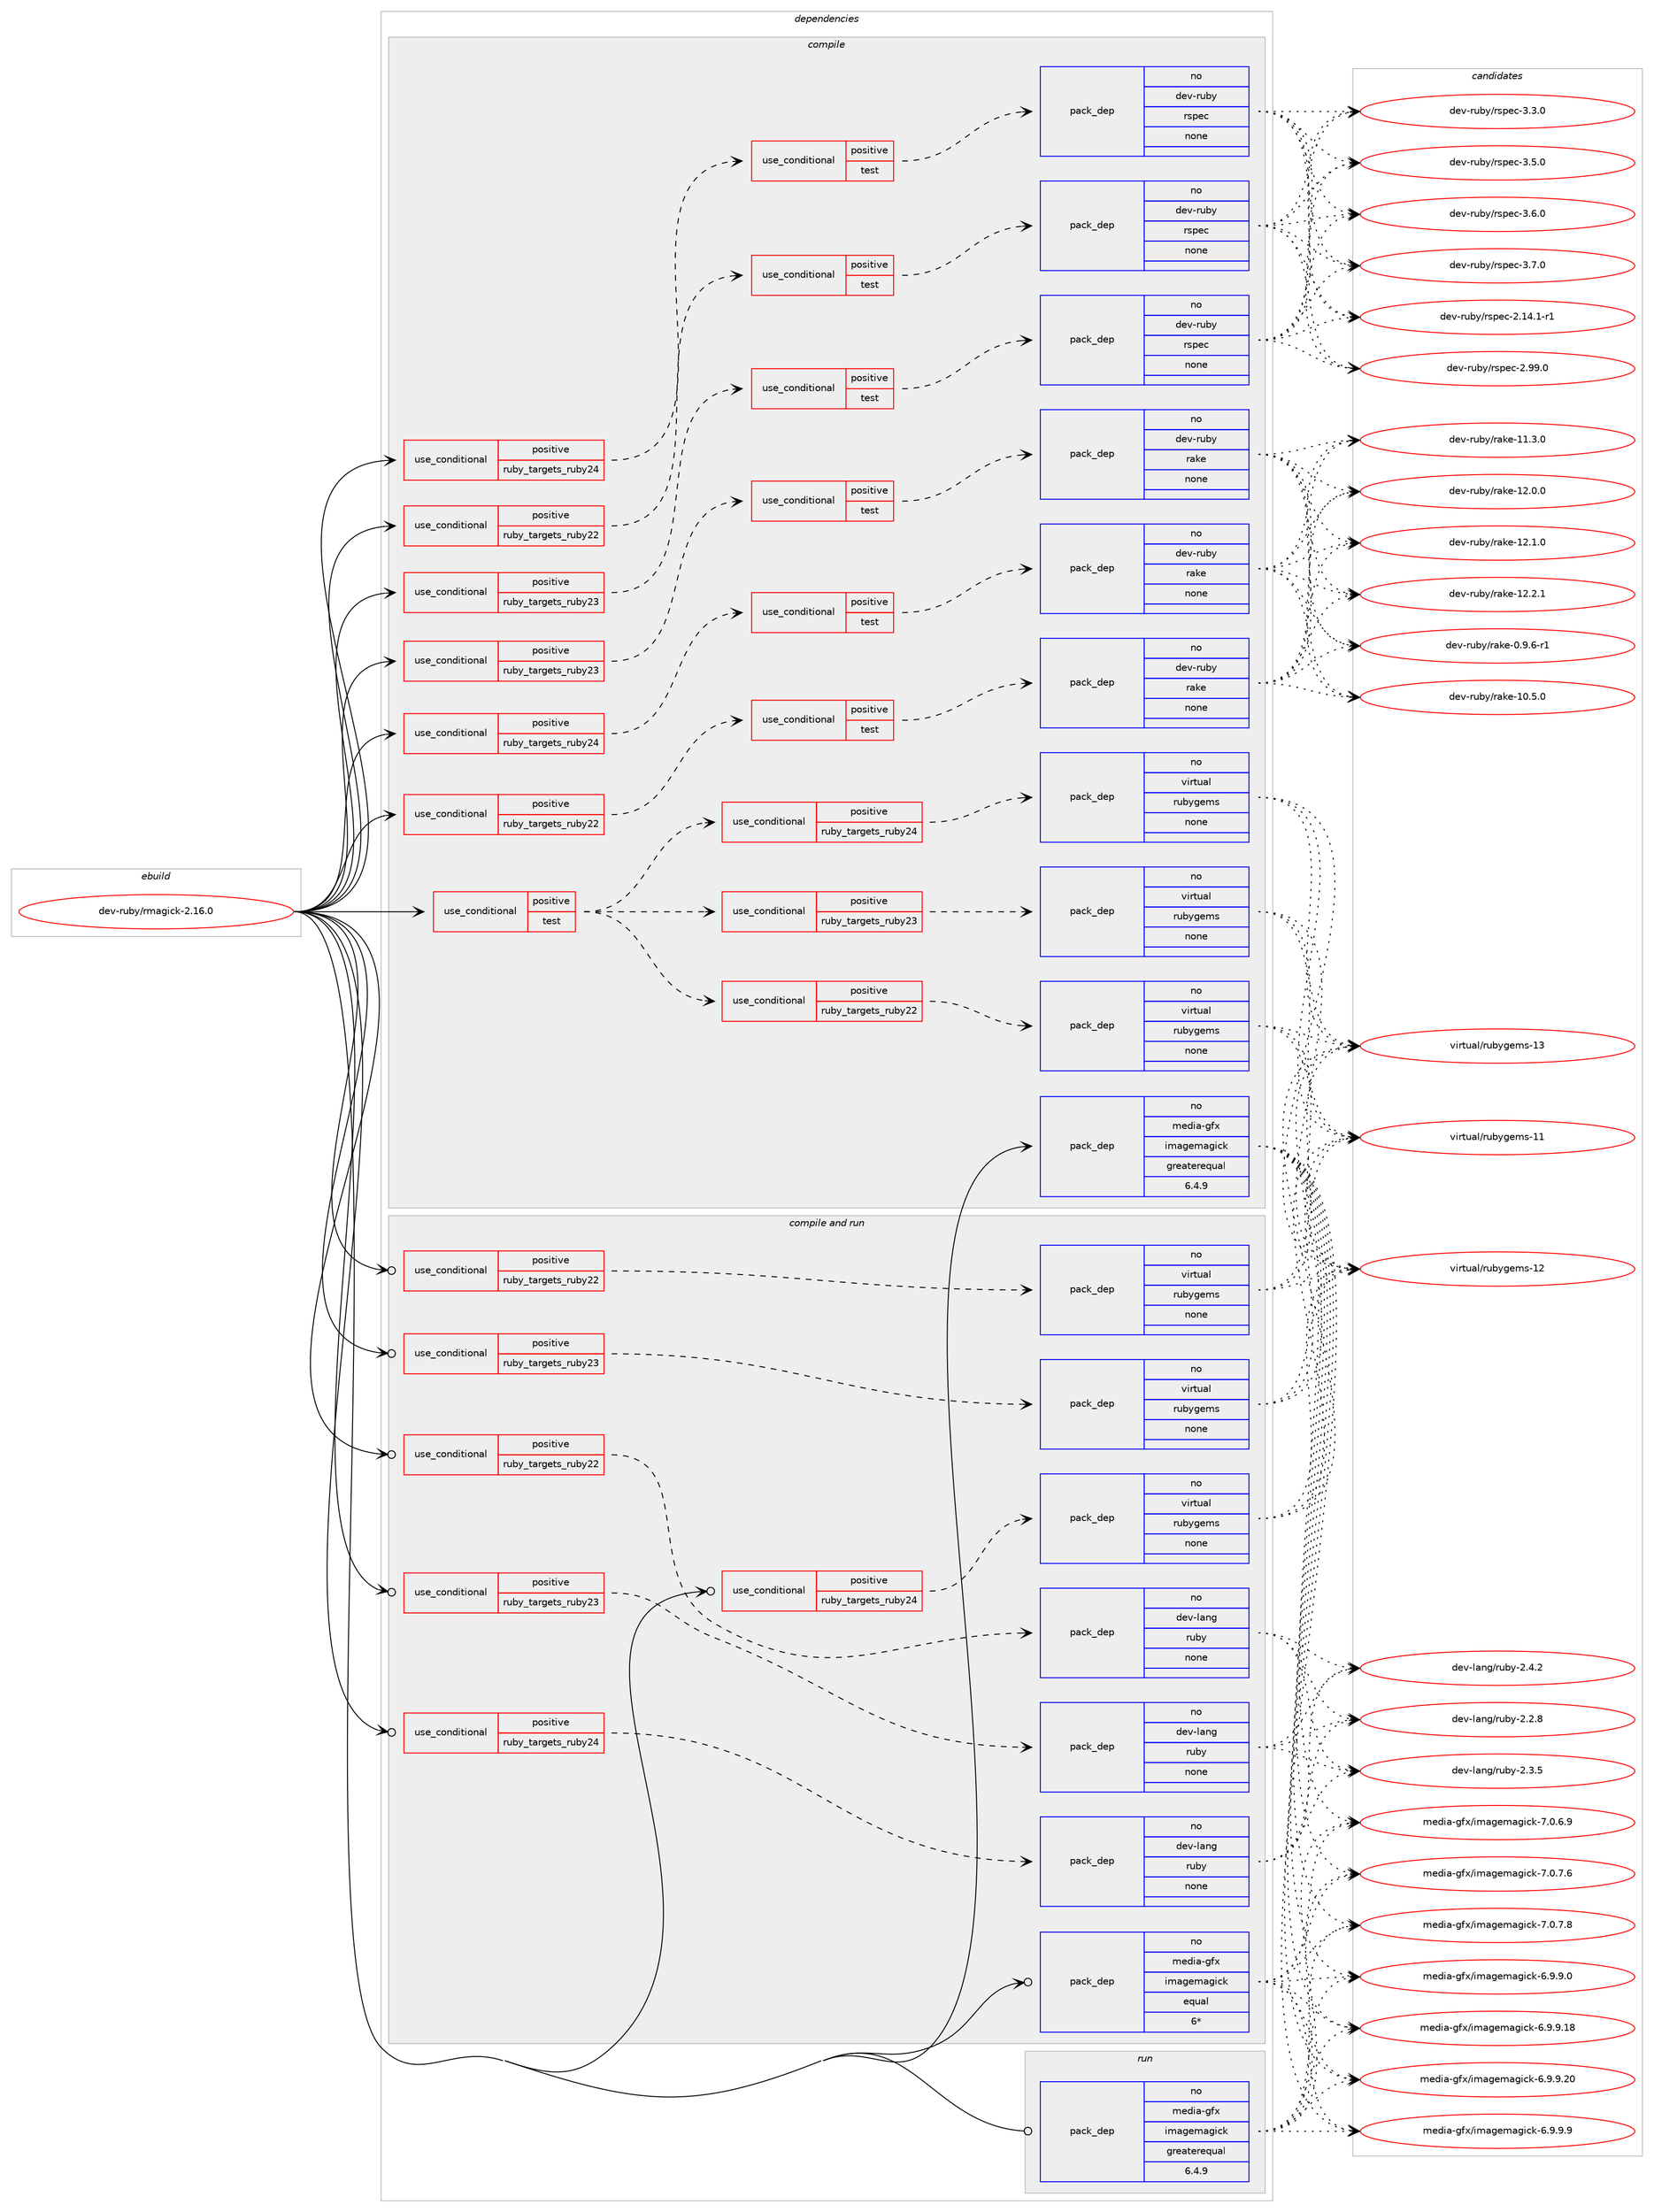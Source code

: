 digraph prolog {

# *************
# Graph options
# *************

newrank=true;
concentrate=true;
compound=true;
graph [rankdir=LR,fontname=Helvetica,fontsize=10,ranksep=1.5];#, ranksep=2.5, nodesep=0.2];
edge  [arrowhead=vee];
node  [fontname=Helvetica,fontsize=10];

# **********
# The ebuild
# **********

subgraph cluster_leftcol {
color=gray;
rank=same;
label=<<i>ebuild</i>>;
id [label="dev-ruby/rmagick-2.16.0", color=red, width=4, href="../dev-ruby/rmagick-2.16.0.svg"];
}

# ****************
# The dependencies
# ****************

subgraph cluster_midcol {
color=gray;
label=<<i>dependencies</i>>;
subgraph cluster_compile {
fillcolor="#eeeeee";
style=filled;
label=<<i>compile</i>>;
subgraph cond69087 {
dependency262524 [label=<<TABLE BORDER="0" CELLBORDER="1" CELLSPACING="0" CELLPADDING="4"><TR><TD ROWSPAN="3" CELLPADDING="10">use_conditional</TD></TR><TR><TD>positive</TD></TR><TR><TD>ruby_targets_ruby22</TD></TR></TABLE>>, shape=none, color=red];
subgraph cond69088 {
dependency262525 [label=<<TABLE BORDER="0" CELLBORDER="1" CELLSPACING="0" CELLPADDING="4"><TR><TD ROWSPAN="3" CELLPADDING="10">use_conditional</TD></TR><TR><TD>positive</TD></TR><TR><TD>test</TD></TR></TABLE>>, shape=none, color=red];
subgraph pack189323 {
dependency262526 [label=<<TABLE BORDER="0" CELLBORDER="1" CELLSPACING="0" CELLPADDING="4" WIDTH="220"><TR><TD ROWSPAN="6" CELLPADDING="30">pack_dep</TD></TR><TR><TD WIDTH="110">no</TD></TR><TR><TD>dev-ruby</TD></TR><TR><TD>rake</TD></TR><TR><TD>none</TD></TR><TR><TD></TD></TR></TABLE>>, shape=none, color=blue];
}
dependency262525:e -> dependency262526:w [weight=20,style="dashed",arrowhead="vee"];
}
dependency262524:e -> dependency262525:w [weight=20,style="dashed",arrowhead="vee"];
}
id:e -> dependency262524:w [weight=20,style="solid",arrowhead="vee"];
subgraph cond69089 {
dependency262527 [label=<<TABLE BORDER="0" CELLBORDER="1" CELLSPACING="0" CELLPADDING="4"><TR><TD ROWSPAN="3" CELLPADDING="10">use_conditional</TD></TR><TR><TD>positive</TD></TR><TR><TD>ruby_targets_ruby22</TD></TR></TABLE>>, shape=none, color=red];
subgraph cond69090 {
dependency262528 [label=<<TABLE BORDER="0" CELLBORDER="1" CELLSPACING="0" CELLPADDING="4"><TR><TD ROWSPAN="3" CELLPADDING="10">use_conditional</TD></TR><TR><TD>positive</TD></TR><TR><TD>test</TD></TR></TABLE>>, shape=none, color=red];
subgraph pack189324 {
dependency262529 [label=<<TABLE BORDER="0" CELLBORDER="1" CELLSPACING="0" CELLPADDING="4" WIDTH="220"><TR><TD ROWSPAN="6" CELLPADDING="30">pack_dep</TD></TR><TR><TD WIDTH="110">no</TD></TR><TR><TD>dev-ruby</TD></TR><TR><TD>rspec</TD></TR><TR><TD>none</TD></TR><TR><TD></TD></TR></TABLE>>, shape=none, color=blue];
}
dependency262528:e -> dependency262529:w [weight=20,style="dashed",arrowhead="vee"];
}
dependency262527:e -> dependency262528:w [weight=20,style="dashed",arrowhead="vee"];
}
id:e -> dependency262527:w [weight=20,style="solid",arrowhead="vee"];
subgraph cond69091 {
dependency262530 [label=<<TABLE BORDER="0" CELLBORDER="1" CELLSPACING="0" CELLPADDING="4"><TR><TD ROWSPAN="3" CELLPADDING="10">use_conditional</TD></TR><TR><TD>positive</TD></TR><TR><TD>ruby_targets_ruby23</TD></TR></TABLE>>, shape=none, color=red];
subgraph cond69092 {
dependency262531 [label=<<TABLE BORDER="0" CELLBORDER="1" CELLSPACING="0" CELLPADDING="4"><TR><TD ROWSPAN="3" CELLPADDING="10">use_conditional</TD></TR><TR><TD>positive</TD></TR><TR><TD>test</TD></TR></TABLE>>, shape=none, color=red];
subgraph pack189325 {
dependency262532 [label=<<TABLE BORDER="0" CELLBORDER="1" CELLSPACING="0" CELLPADDING="4" WIDTH="220"><TR><TD ROWSPAN="6" CELLPADDING="30">pack_dep</TD></TR><TR><TD WIDTH="110">no</TD></TR><TR><TD>dev-ruby</TD></TR><TR><TD>rake</TD></TR><TR><TD>none</TD></TR><TR><TD></TD></TR></TABLE>>, shape=none, color=blue];
}
dependency262531:e -> dependency262532:w [weight=20,style="dashed",arrowhead="vee"];
}
dependency262530:e -> dependency262531:w [weight=20,style="dashed",arrowhead="vee"];
}
id:e -> dependency262530:w [weight=20,style="solid",arrowhead="vee"];
subgraph cond69093 {
dependency262533 [label=<<TABLE BORDER="0" CELLBORDER="1" CELLSPACING="0" CELLPADDING="4"><TR><TD ROWSPAN="3" CELLPADDING="10">use_conditional</TD></TR><TR><TD>positive</TD></TR><TR><TD>ruby_targets_ruby23</TD></TR></TABLE>>, shape=none, color=red];
subgraph cond69094 {
dependency262534 [label=<<TABLE BORDER="0" CELLBORDER="1" CELLSPACING="0" CELLPADDING="4"><TR><TD ROWSPAN="3" CELLPADDING="10">use_conditional</TD></TR><TR><TD>positive</TD></TR><TR><TD>test</TD></TR></TABLE>>, shape=none, color=red];
subgraph pack189326 {
dependency262535 [label=<<TABLE BORDER="0" CELLBORDER="1" CELLSPACING="0" CELLPADDING="4" WIDTH="220"><TR><TD ROWSPAN="6" CELLPADDING="30">pack_dep</TD></TR><TR><TD WIDTH="110">no</TD></TR><TR><TD>dev-ruby</TD></TR><TR><TD>rspec</TD></TR><TR><TD>none</TD></TR><TR><TD></TD></TR></TABLE>>, shape=none, color=blue];
}
dependency262534:e -> dependency262535:w [weight=20,style="dashed",arrowhead="vee"];
}
dependency262533:e -> dependency262534:w [weight=20,style="dashed",arrowhead="vee"];
}
id:e -> dependency262533:w [weight=20,style="solid",arrowhead="vee"];
subgraph cond69095 {
dependency262536 [label=<<TABLE BORDER="0" CELLBORDER="1" CELLSPACING="0" CELLPADDING="4"><TR><TD ROWSPAN="3" CELLPADDING="10">use_conditional</TD></TR><TR><TD>positive</TD></TR><TR><TD>ruby_targets_ruby24</TD></TR></TABLE>>, shape=none, color=red];
subgraph cond69096 {
dependency262537 [label=<<TABLE BORDER="0" CELLBORDER="1" CELLSPACING="0" CELLPADDING="4"><TR><TD ROWSPAN="3" CELLPADDING="10">use_conditional</TD></TR><TR><TD>positive</TD></TR><TR><TD>test</TD></TR></TABLE>>, shape=none, color=red];
subgraph pack189327 {
dependency262538 [label=<<TABLE BORDER="0" CELLBORDER="1" CELLSPACING="0" CELLPADDING="4" WIDTH="220"><TR><TD ROWSPAN="6" CELLPADDING="30">pack_dep</TD></TR><TR><TD WIDTH="110">no</TD></TR><TR><TD>dev-ruby</TD></TR><TR><TD>rake</TD></TR><TR><TD>none</TD></TR><TR><TD></TD></TR></TABLE>>, shape=none, color=blue];
}
dependency262537:e -> dependency262538:w [weight=20,style="dashed",arrowhead="vee"];
}
dependency262536:e -> dependency262537:w [weight=20,style="dashed",arrowhead="vee"];
}
id:e -> dependency262536:w [weight=20,style="solid",arrowhead="vee"];
subgraph cond69097 {
dependency262539 [label=<<TABLE BORDER="0" CELLBORDER="1" CELLSPACING="0" CELLPADDING="4"><TR><TD ROWSPAN="3" CELLPADDING="10">use_conditional</TD></TR><TR><TD>positive</TD></TR><TR><TD>ruby_targets_ruby24</TD></TR></TABLE>>, shape=none, color=red];
subgraph cond69098 {
dependency262540 [label=<<TABLE BORDER="0" CELLBORDER="1" CELLSPACING="0" CELLPADDING="4"><TR><TD ROWSPAN="3" CELLPADDING="10">use_conditional</TD></TR><TR><TD>positive</TD></TR><TR><TD>test</TD></TR></TABLE>>, shape=none, color=red];
subgraph pack189328 {
dependency262541 [label=<<TABLE BORDER="0" CELLBORDER="1" CELLSPACING="0" CELLPADDING="4" WIDTH="220"><TR><TD ROWSPAN="6" CELLPADDING="30">pack_dep</TD></TR><TR><TD WIDTH="110">no</TD></TR><TR><TD>dev-ruby</TD></TR><TR><TD>rspec</TD></TR><TR><TD>none</TD></TR><TR><TD></TD></TR></TABLE>>, shape=none, color=blue];
}
dependency262540:e -> dependency262541:w [weight=20,style="dashed",arrowhead="vee"];
}
dependency262539:e -> dependency262540:w [weight=20,style="dashed",arrowhead="vee"];
}
id:e -> dependency262539:w [weight=20,style="solid",arrowhead="vee"];
subgraph cond69099 {
dependency262542 [label=<<TABLE BORDER="0" CELLBORDER="1" CELLSPACING="0" CELLPADDING="4"><TR><TD ROWSPAN="3" CELLPADDING="10">use_conditional</TD></TR><TR><TD>positive</TD></TR><TR><TD>test</TD></TR></TABLE>>, shape=none, color=red];
subgraph cond69100 {
dependency262543 [label=<<TABLE BORDER="0" CELLBORDER="1" CELLSPACING="0" CELLPADDING="4"><TR><TD ROWSPAN="3" CELLPADDING="10">use_conditional</TD></TR><TR><TD>positive</TD></TR><TR><TD>ruby_targets_ruby22</TD></TR></TABLE>>, shape=none, color=red];
subgraph pack189329 {
dependency262544 [label=<<TABLE BORDER="0" CELLBORDER="1" CELLSPACING="0" CELLPADDING="4" WIDTH="220"><TR><TD ROWSPAN="6" CELLPADDING="30">pack_dep</TD></TR><TR><TD WIDTH="110">no</TD></TR><TR><TD>virtual</TD></TR><TR><TD>rubygems</TD></TR><TR><TD>none</TD></TR><TR><TD></TD></TR></TABLE>>, shape=none, color=blue];
}
dependency262543:e -> dependency262544:w [weight=20,style="dashed",arrowhead="vee"];
}
dependency262542:e -> dependency262543:w [weight=20,style="dashed",arrowhead="vee"];
subgraph cond69101 {
dependency262545 [label=<<TABLE BORDER="0" CELLBORDER="1" CELLSPACING="0" CELLPADDING="4"><TR><TD ROWSPAN="3" CELLPADDING="10">use_conditional</TD></TR><TR><TD>positive</TD></TR><TR><TD>ruby_targets_ruby23</TD></TR></TABLE>>, shape=none, color=red];
subgraph pack189330 {
dependency262546 [label=<<TABLE BORDER="0" CELLBORDER="1" CELLSPACING="0" CELLPADDING="4" WIDTH="220"><TR><TD ROWSPAN="6" CELLPADDING="30">pack_dep</TD></TR><TR><TD WIDTH="110">no</TD></TR><TR><TD>virtual</TD></TR><TR><TD>rubygems</TD></TR><TR><TD>none</TD></TR><TR><TD></TD></TR></TABLE>>, shape=none, color=blue];
}
dependency262545:e -> dependency262546:w [weight=20,style="dashed",arrowhead="vee"];
}
dependency262542:e -> dependency262545:w [weight=20,style="dashed",arrowhead="vee"];
subgraph cond69102 {
dependency262547 [label=<<TABLE BORDER="0" CELLBORDER="1" CELLSPACING="0" CELLPADDING="4"><TR><TD ROWSPAN="3" CELLPADDING="10">use_conditional</TD></TR><TR><TD>positive</TD></TR><TR><TD>ruby_targets_ruby24</TD></TR></TABLE>>, shape=none, color=red];
subgraph pack189331 {
dependency262548 [label=<<TABLE BORDER="0" CELLBORDER="1" CELLSPACING="0" CELLPADDING="4" WIDTH="220"><TR><TD ROWSPAN="6" CELLPADDING="30">pack_dep</TD></TR><TR><TD WIDTH="110">no</TD></TR><TR><TD>virtual</TD></TR><TR><TD>rubygems</TD></TR><TR><TD>none</TD></TR><TR><TD></TD></TR></TABLE>>, shape=none, color=blue];
}
dependency262547:e -> dependency262548:w [weight=20,style="dashed",arrowhead="vee"];
}
dependency262542:e -> dependency262547:w [weight=20,style="dashed",arrowhead="vee"];
}
id:e -> dependency262542:w [weight=20,style="solid",arrowhead="vee"];
subgraph pack189332 {
dependency262549 [label=<<TABLE BORDER="0" CELLBORDER="1" CELLSPACING="0" CELLPADDING="4" WIDTH="220"><TR><TD ROWSPAN="6" CELLPADDING="30">pack_dep</TD></TR><TR><TD WIDTH="110">no</TD></TR><TR><TD>media-gfx</TD></TR><TR><TD>imagemagick</TD></TR><TR><TD>greaterequal</TD></TR><TR><TD>6.4.9</TD></TR></TABLE>>, shape=none, color=blue];
}
id:e -> dependency262549:w [weight=20,style="solid",arrowhead="vee"];
}
subgraph cluster_compileandrun {
fillcolor="#eeeeee";
style=filled;
label=<<i>compile and run</i>>;
subgraph cond69103 {
dependency262550 [label=<<TABLE BORDER="0" CELLBORDER="1" CELLSPACING="0" CELLPADDING="4"><TR><TD ROWSPAN="3" CELLPADDING="10">use_conditional</TD></TR><TR><TD>positive</TD></TR><TR><TD>ruby_targets_ruby22</TD></TR></TABLE>>, shape=none, color=red];
subgraph pack189333 {
dependency262551 [label=<<TABLE BORDER="0" CELLBORDER="1" CELLSPACING="0" CELLPADDING="4" WIDTH="220"><TR><TD ROWSPAN="6" CELLPADDING="30">pack_dep</TD></TR><TR><TD WIDTH="110">no</TD></TR><TR><TD>dev-lang</TD></TR><TR><TD>ruby</TD></TR><TR><TD>none</TD></TR><TR><TD></TD></TR></TABLE>>, shape=none, color=blue];
}
dependency262550:e -> dependency262551:w [weight=20,style="dashed",arrowhead="vee"];
}
id:e -> dependency262550:w [weight=20,style="solid",arrowhead="odotvee"];
subgraph cond69104 {
dependency262552 [label=<<TABLE BORDER="0" CELLBORDER="1" CELLSPACING="0" CELLPADDING="4"><TR><TD ROWSPAN="3" CELLPADDING="10">use_conditional</TD></TR><TR><TD>positive</TD></TR><TR><TD>ruby_targets_ruby22</TD></TR></TABLE>>, shape=none, color=red];
subgraph pack189334 {
dependency262553 [label=<<TABLE BORDER="0" CELLBORDER="1" CELLSPACING="0" CELLPADDING="4" WIDTH="220"><TR><TD ROWSPAN="6" CELLPADDING="30">pack_dep</TD></TR><TR><TD WIDTH="110">no</TD></TR><TR><TD>virtual</TD></TR><TR><TD>rubygems</TD></TR><TR><TD>none</TD></TR><TR><TD></TD></TR></TABLE>>, shape=none, color=blue];
}
dependency262552:e -> dependency262553:w [weight=20,style="dashed",arrowhead="vee"];
}
id:e -> dependency262552:w [weight=20,style="solid",arrowhead="odotvee"];
subgraph cond69105 {
dependency262554 [label=<<TABLE BORDER="0" CELLBORDER="1" CELLSPACING="0" CELLPADDING="4"><TR><TD ROWSPAN="3" CELLPADDING="10">use_conditional</TD></TR><TR><TD>positive</TD></TR><TR><TD>ruby_targets_ruby23</TD></TR></TABLE>>, shape=none, color=red];
subgraph pack189335 {
dependency262555 [label=<<TABLE BORDER="0" CELLBORDER="1" CELLSPACING="0" CELLPADDING="4" WIDTH="220"><TR><TD ROWSPAN="6" CELLPADDING="30">pack_dep</TD></TR><TR><TD WIDTH="110">no</TD></TR><TR><TD>dev-lang</TD></TR><TR><TD>ruby</TD></TR><TR><TD>none</TD></TR><TR><TD></TD></TR></TABLE>>, shape=none, color=blue];
}
dependency262554:e -> dependency262555:w [weight=20,style="dashed",arrowhead="vee"];
}
id:e -> dependency262554:w [weight=20,style="solid",arrowhead="odotvee"];
subgraph cond69106 {
dependency262556 [label=<<TABLE BORDER="0" CELLBORDER="1" CELLSPACING="0" CELLPADDING="4"><TR><TD ROWSPAN="3" CELLPADDING="10">use_conditional</TD></TR><TR><TD>positive</TD></TR><TR><TD>ruby_targets_ruby23</TD></TR></TABLE>>, shape=none, color=red];
subgraph pack189336 {
dependency262557 [label=<<TABLE BORDER="0" CELLBORDER="1" CELLSPACING="0" CELLPADDING="4" WIDTH="220"><TR><TD ROWSPAN="6" CELLPADDING="30">pack_dep</TD></TR><TR><TD WIDTH="110">no</TD></TR><TR><TD>virtual</TD></TR><TR><TD>rubygems</TD></TR><TR><TD>none</TD></TR><TR><TD></TD></TR></TABLE>>, shape=none, color=blue];
}
dependency262556:e -> dependency262557:w [weight=20,style="dashed",arrowhead="vee"];
}
id:e -> dependency262556:w [weight=20,style="solid",arrowhead="odotvee"];
subgraph cond69107 {
dependency262558 [label=<<TABLE BORDER="0" CELLBORDER="1" CELLSPACING="0" CELLPADDING="4"><TR><TD ROWSPAN="3" CELLPADDING="10">use_conditional</TD></TR><TR><TD>positive</TD></TR><TR><TD>ruby_targets_ruby24</TD></TR></TABLE>>, shape=none, color=red];
subgraph pack189337 {
dependency262559 [label=<<TABLE BORDER="0" CELLBORDER="1" CELLSPACING="0" CELLPADDING="4" WIDTH="220"><TR><TD ROWSPAN="6" CELLPADDING="30">pack_dep</TD></TR><TR><TD WIDTH="110">no</TD></TR><TR><TD>dev-lang</TD></TR><TR><TD>ruby</TD></TR><TR><TD>none</TD></TR><TR><TD></TD></TR></TABLE>>, shape=none, color=blue];
}
dependency262558:e -> dependency262559:w [weight=20,style="dashed",arrowhead="vee"];
}
id:e -> dependency262558:w [weight=20,style="solid",arrowhead="odotvee"];
subgraph cond69108 {
dependency262560 [label=<<TABLE BORDER="0" CELLBORDER="1" CELLSPACING="0" CELLPADDING="4"><TR><TD ROWSPAN="3" CELLPADDING="10">use_conditional</TD></TR><TR><TD>positive</TD></TR><TR><TD>ruby_targets_ruby24</TD></TR></TABLE>>, shape=none, color=red];
subgraph pack189338 {
dependency262561 [label=<<TABLE BORDER="0" CELLBORDER="1" CELLSPACING="0" CELLPADDING="4" WIDTH="220"><TR><TD ROWSPAN="6" CELLPADDING="30">pack_dep</TD></TR><TR><TD WIDTH="110">no</TD></TR><TR><TD>virtual</TD></TR><TR><TD>rubygems</TD></TR><TR><TD>none</TD></TR><TR><TD></TD></TR></TABLE>>, shape=none, color=blue];
}
dependency262560:e -> dependency262561:w [weight=20,style="dashed",arrowhead="vee"];
}
id:e -> dependency262560:w [weight=20,style="solid",arrowhead="odotvee"];
subgraph pack189339 {
dependency262562 [label=<<TABLE BORDER="0" CELLBORDER="1" CELLSPACING="0" CELLPADDING="4" WIDTH="220"><TR><TD ROWSPAN="6" CELLPADDING="30">pack_dep</TD></TR><TR><TD WIDTH="110">no</TD></TR><TR><TD>media-gfx</TD></TR><TR><TD>imagemagick</TD></TR><TR><TD>equal</TD></TR><TR><TD>6*</TD></TR></TABLE>>, shape=none, color=blue];
}
id:e -> dependency262562:w [weight=20,style="solid",arrowhead="odotvee"];
}
subgraph cluster_run {
fillcolor="#eeeeee";
style=filled;
label=<<i>run</i>>;
subgraph pack189340 {
dependency262563 [label=<<TABLE BORDER="0" CELLBORDER="1" CELLSPACING="0" CELLPADDING="4" WIDTH="220"><TR><TD ROWSPAN="6" CELLPADDING="30">pack_dep</TD></TR><TR><TD WIDTH="110">no</TD></TR><TR><TD>media-gfx</TD></TR><TR><TD>imagemagick</TD></TR><TR><TD>greaterequal</TD></TR><TR><TD>6.4.9</TD></TR></TABLE>>, shape=none, color=blue];
}
id:e -> dependency262563:w [weight=20,style="solid",arrowhead="odot"];
}
}

# **************
# The candidates
# **************

subgraph cluster_choices {
rank=same;
color=gray;
label=<<i>candidates</i>>;

subgraph choice189323 {
color=black;
nodesep=1;
choice100101118451141179812147114971071014548465746544511449 [label="dev-ruby/rake-0.9.6-r1", color=red, width=4,href="../dev-ruby/rake-0.9.6-r1.svg"];
choice1001011184511411798121471149710710145494846534648 [label="dev-ruby/rake-10.5.0", color=red, width=4,href="../dev-ruby/rake-10.5.0.svg"];
choice1001011184511411798121471149710710145494946514648 [label="dev-ruby/rake-11.3.0", color=red, width=4,href="../dev-ruby/rake-11.3.0.svg"];
choice1001011184511411798121471149710710145495046484648 [label="dev-ruby/rake-12.0.0", color=red, width=4,href="../dev-ruby/rake-12.0.0.svg"];
choice1001011184511411798121471149710710145495046494648 [label="dev-ruby/rake-12.1.0", color=red, width=4,href="../dev-ruby/rake-12.1.0.svg"];
choice1001011184511411798121471149710710145495046504649 [label="dev-ruby/rake-12.2.1", color=red, width=4,href="../dev-ruby/rake-12.2.1.svg"];
dependency262526:e -> choice100101118451141179812147114971071014548465746544511449:w [style=dotted,weight="100"];
dependency262526:e -> choice1001011184511411798121471149710710145494846534648:w [style=dotted,weight="100"];
dependency262526:e -> choice1001011184511411798121471149710710145494946514648:w [style=dotted,weight="100"];
dependency262526:e -> choice1001011184511411798121471149710710145495046484648:w [style=dotted,weight="100"];
dependency262526:e -> choice1001011184511411798121471149710710145495046494648:w [style=dotted,weight="100"];
dependency262526:e -> choice1001011184511411798121471149710710145495046504649:w [style=dotted,weight="100"];
}
subgraph choice189324 {
color=black;
nodesep=1;
choice10010111845114117981214711411511210199455046495246494511449 [label="dev-ruby/rspec-2.14.1-r1", color=red, width=4,href="../dev-ruby/rspec-2.14.1-r1.svg"];
choice1001011184511411798121471141151121019945504657574648 [label="dev-ruby/rspec-2.99.0", color=red, width=4,href="../dev-ruby/rspec-2.99.0.svg"];
choice10010111845114117981214711411511210199455146514648 [label="dev-ruby/rspec-3.3.0", color=red, width=4,href="../dev-ruby/rspec-3.3.0.svg"];
choice10010111845114117981214711411511210199455146534648 [label="dev-ruby/rspec-3.5.0", color=red, width=4,href="../dev-ruby/rspec-3.5.0.svg"];
choice10010111845114117981214711411511210199455146544648 [label="dev-ruby/rspec-3.6.0", color=red, width=4,href="../dev-ruby/rspec-3.6.0.svg"];
choice10010111845114117981214711411511210199455146554648 [label="dev-ruby/rspec-3.7.0", color=red, width=4,href="../dev-ruby/rspec-3.7.0.svg"];
dependency262529:e -> choice10010111845114117981214711411511210199455046495246494511449:w [style=dotted,weight="100"];
dependency262529:e -> choice1001011184511411798121471141151121019945504657574648:w [style=dotted,weight="100"];
dependency262529:e -> choice10010111845114117981214711411511210199455146514648:w [style=dotted,weight="100"];
dependency262529:e -> choice10010111845114117981214711411511210199455146534648:w [style=dotted,weight="100"];
dependency262529:e -> choice10010111845114117981214711411511210199455146544648:w [style=dotted,weight="100"];
dependency262529:e -> choice10010111845114117981214711411511210199455146554648:w [style=dotted,weight="100"];
}
subgraph choice189325 {
color=black;
nodesep=1;
choice100101118451141179812147114971071014548465746544511449 [label="dev-ruby/rake-0.9.6-r1", color=red, width=4,href="../dev-ruby/rake-0.9.6-r1.svg"];
choice1001011184511411798121471149710710145494846534648 [label="dev-ruby/rake-10.5.0", color=red, width=4,href="../dev-ruby/rake-10.5.0.svg"];
choice1001011184511411798121471149710710145494946514648 [label="dev-ruby/rake-11.3.0", color=red, width=4,href="../dev-ruby/rake-11.3.0.svg"];
choice1001011184511411798121471149710710145495046484648 [label="dev-ruby/rake-12.0.0", color=red, width=4,href="../dev-ruby/rake-12.0.0.svg"];
choice1001011184511411798121471149710710145495046494648 [label="dev-ruby/rake-12.1.0", color=red, width=4,href="../dev-ruby/rake-12.1.0.svg"];
choice1001011184511411798121471149710710145495046504649 [label="dev-ruby/rake-12.2.1", color=red, width=4,href="../dev-ruby/rake-12.2.1.svg"];
dependency262532:e -> choice100101118451141179812147114971071014548465746544511449:w [style=dotted,weight="100"];
dependency262532:e -> choice1001011184511411798121471149710710145494846534648:w [style=dotted,weight="100"];
dependency262532:e -> choice1001011184511411798121471149710710145494946514648:w [style=dotted,weight="100"];
dependency262532:e -> choice1001011184511411798121471149710710145495046484648:w [style=dotted,weight="100"];
dependency262532:e -> choice1001011184511411798121471149710710145495046494648:w [style=dotted,weight="100"];
dependency262532:e -> choice1001011184511411798121471149710710145495046504649:w [style=dotted,weight="100"];
}
subgraph choice189326 {
color=black;
nodesep=1;
choice10010111845114117981214711411511210199455046495246494511449 [label="dev-ruby/rspec-2.14.1-r1", color=red, width=4,href="../dev-ruby/rspec-2.14.1-r1.svg"];
choice1001011184511411798121471141151121019945504657574648 [label="dev-ruby/rspec-2.99.0", color=red, width=4,href="../dev-ruby/rspec-2.99.0.svg"];
choice10010111845114117981214711411511210199455146514648 [label="dev-ruby/rspec-3.3.0", color=red, width=4,href="../dev-ruby/rspec-3.3.0.svg"];
choice10010111845114117981214711411511210199455146534648 [label="dev-ruby/rspec-3.5.0", color=red, width=4,href="../dev-ruby/rspec-3.5.0.svg"];
choice10010111845114117981214711411511210199455146544648 [label="dev-ruby/rspec-3.6.0", color=red, width=4,href="../dev-ruby/rspec-3.6.0.svg"];
choice10010111845114117981214711411511210199455146554648 [label="dev-ruby/rspec-3.7.0", color=red, width=4,href="../dev-ruby/rspec-3.7.0.svg"];
dependency262535:e -> choice10010111845114117981214711411511210199455046495246494511449:w [style=dotted,weight="100"];
dependency262535:e -> choice1001011184511411798121471141151121019945504657574648:w [style=dotted,weight="100"];
dependency262535:e -> choice10010111845114117981214711411511210199455146514648:w [style=dotted,weight="100"];
dependency262535:e -> choice10010111845114117981214711411511210199455146534648:w [style=dotted,weight="100"];
dependency262535:e -> choice10010111845114117981214711411511210199455146544648:w [style=dotted,weight="100"];
dependency262535:e -> choice10010111845114117981214711411511210199455146554648:w [style=dotted,weight="100"];
}
subgraph choice189327 {
color=black;
nodesep=1;
choice100101118451141179812147114971071014548465746544511449 [label="dev-ruby/rake-0.9.6-r1", color=red, width=4,href="../dev-ruby/rake-0.9.6-r1.svg"];
choice1001011184511411798121471149710710145494846534648 [label="dev-ruby/rake-10.5.0", color=red, width=4,href="../dev-ruby/rake-10.5.0.svg"];
choice1001011184511411798121471149710710145494946514648 [label="dev-ruby/rake-11.3.0", color=red, width=4,href="../dev-ruby/rake-11.3.0.svg"];
choice1001011184511411798121471149710710145495046484648 [label="dev-ruby/rake-12.0.0", color=red, width=4,href="../dev-ruby/rake-12.0.0.svg"];
choice1001011184511411798121471149710710145495046494648 [label="dev-ruby/rake-12.1.0", color=red, width=4,href="../dev-ruby/rake-12.1.0.svg"];
choice1001011184511411798121471149710710145495046504649 [label="dev-ruby/rake-12.2.1", color=red, width=4,href="../dev-ruby/rake-12.2.1.svg"];
dependency262538:e -> choice100101118451141179812147114971071014548465746544511449:w [style=dotted,weight="100"];
dependency262538:e -> choice1001011184511411798121471149710710145494846534648:w [style=dotted,weight="100"];
dependency262538:e -> choice1001011184511411798121471149710710145494946514648:w [style=dotted,weight="100"];
dependency262538:e -> choice1001011184511411798121471149710710145495046484648:w [style=dotted,weight="100"];
dependency262538:e -> choice1001011184511411798121471149710710145495046494648:w [style=dotted,weight="100"];
dependency262538:e -> choice1001011184511411798121471149710710145495046504649:w [style=dotted,weight="100"];
}
subgraph choice189328 {
color=black;
nodesep=1;
choice10010111845114117981214711411511210199455046495246494511449 [label="dev-ruby/rspec-2.14.1-r1", color=red, width=4,href="../dev-ruby/rspec-2.14.1-r1.svg"];
choice1001011184511411798121471141151121019945504657574648 [label="dev-ruby/rspec-2.99.0", color=red, width=4,href="../dev-ruby/rspec-2.99.0.svg"];
choice10010111845114117981214711411511210199455146514648 [label="dev-ruby/rspec-3.3.0", color=red, width=4,href="../dev-ruby/rspec-3.3.0.svg"];
choice10010111845114117981214711411511210199455146534648 [label="dev-ruby/rspec-3.5.0", color=red, width=4,href="../dev-ruby/rspec-3.5.0.svg"];
choice10010111845114117981214711411511210199455146544648 [label="dev-ruby/rspec-3.6.0", color=red, width=4,href="../dev-ruby/rspec-3.6.0.svg"];
choice10010111845114117981214711411511210199455146554648 [label="dev-ruby/rspec-3.7.0", color=red, width=4,href="../dev-ruby/rspec-3.7.0.svg"];
dependency262541:e -> choice10010111845114117981214711411511210199455046495246494511449:w [style=dotted,weight="100"];
dependency262541:e -> choice1001011184511411798121471141151121019945504657574648:w [style=dotted,weight="100"];
dependency262541:e -> choice10010111845114117981214711411511210199455146514648:w [style=dotted,weight="100"];
dependency262541:e -> choice10010111845114117981214711411511210199455146534648:w [style=dotted,weight="100"];
dependency262541:e -> choice10010111845114117981214711411511210199455146544648:w [style=dotted,weight="100"];
dependency262541:e -> choice10010111845114117981214711411511210199455146554648:w [style=dotted,weight="100"];
}
subgraph choice189329 {
color=black;
nodesep=1;
choice118105114116117971084711411798121103101109115454949 [label="virtual/rubygems-11", color=red, width=4,href="../virtual/rubygems-11.svg"];
choice118105114116117971084711411798121103101109115454950 [label="virtual/rubygems-12", color=red, width=4,href="../virtual/rubygems-12.svg"];
choice118105114116117971084711411798121103101109115454951 [label="virtual/rubygems-13", color=red, width=4,href="../virtual/rubygems-13.svg"];
dependency262544:e -> choice118105114116117971084711411798121103101109115454949:w [style=dotted,weight="100"];
dependency262544:e -> choice118105114116117971084711411798121103101109115454950:w [style=dotted,weight="100"];
dependency262544:e -> choice118105114116117971084711411798121103101109115454951:w [style=dotted,weight="100"];
}
subgraph choice189330 {
color=black;
nodesep=1;
choice118105114116117971084711411798121103101109115454949 [label="virtual/rubygems-11", color=red, width=4,href="../virtual/rubygems-11.svg"];
choice118105114116117971084711411798121103101109115454950 [label="virtual/rubygems-12", color=red, width=4,href="../virtual/rubygems-12.svg"];
choice118105114116117971084711411798121103101109115454951 [label="virtual/rubygems-13", color=red, width=4,href="../virtual/rubygems-13.svg"];
dependency262546:e -> choice118105114116117971084711411798121103101109115454949:w [style=dotted,weight="100"];
dependency262546:e -> choice118105114116117971084711411798121103101109115454950:w [style=dotted,weight="100"];
dependency262546:e -> choice118105114116117971084711411798121103101109115454951:w [style=dotted,weight="100"];
}
subgraph choice189331 {
color=black;
nodesep=1;
choice118105114116117971084711411798121103101109115454949 [label="virtual/rubygems-11", color=red, width=4,href="../virtual/rubygems-11.svg"];
choice118105114116117971084711411798121103101109115454950 [label="virtual/rubygems-12", color=red, width=4,href="../virtual/rubygems-12.svg"];
choice118105114116117971084711411798121103101109115454951 [label="virtual/rubygems-13", color=red, width=4,href="../virtual/rubygems-13.svg"];
dependency262548:e -> choice118105114116117971084711411798121103101109115454949:w [style=dotted,weight="100"];
dependency262548:e -> choice118105114116117971084711411798121103101109115454950:w [style=dotted,weight="100"];
dependency262548:e -> choice118105114116117971084711411798121103101109115454951:w [style=dotted,weight="100"];
}
subgraph choice189332 {
color=black;
nodesep=1;
choice1091011001059745103102120471051099710310110997103105991074554465746574648 [label="media-gfx/imagemagick-6.9.9.0", color=red, width=4,href="../media-gfx/imagemagick-6.9.9.0.svg"];
choice109101100105974510310212047105109971031011099710310599107455446574657464956 [label="media-gfx/imagemagick-6.9.9.18", color=red, width=4,href="../media-gfx/imagemagick-6.9.9.18.svg"];
choice109101100105974510310212047105109971031011099710310599107455446574657465048 [label="media-gfx/imagemagick-6.9.9.20", color=red, width=4,href="../media-gfx/imagemagick-6.9.9.20.svg"];
choice1091011001059745103102120471051099710310110997103105991074554465746574657 [label="media-gfx/imagemagick-6.9.9.9", color=red, width=4,href="../media-gfx/imagemagick-6.9.9.9.svg"];
choice1091011001059745103102120471051099710310110997103105991074555464846544657 [label="media-gfx/imagemagick-7.0.6.9", color=red, width=4,href="../media-gfx/imagemagick-7.0.6.9.svg"];
choice1091011001059745103102120471051099710310110997103105991074555464846554654 [label="media-gfx/imagemagick-7.0.7.6", color=red, width=4,href="../media-gfx/imagemagick-7.0.7.6.svg"];
choice1091011001059745103102120471051099710310110997103105991074555464846554656 [label="media-gfx/imagemagick-7.0.7.8", color=red, width=4,href="../media-gfx/imagemagick-7.0.7.8.svg"];
dependency262549:e -> choice1091011001059745103102120471051099710310110997103105991074554465746574648:w [style=dotted,weight="100"];
dependency262549:e -> choice109101100105974510310212047105109971031011099710310599107455446574657464956:w [style=dotted,weight="100"];
dependency262549:e -> choice109101100105974510310212047105109971031011099710310599107455446574657465048:w [style=dotted,weight="100"];
dependency262549:e -> choice1091011001059745103102120471051099710310110997103105991074554465746574657:w [style=dotted,weight="100"];
dependency262549:e -> choice1091011001059745103102120471051099710310110997103105991074555464846544657:w [style=dotted,weight="100"];
dependency262549:e -> choice1091011001059745103102120471051099710310110997103105991074555464846554654:w [style=dotted,weight="100"];
dependency262549:e -> choice1091011001059745103102120471051099710310110997103105991074555464846554656:w [style=dotted,weight="100"];
}
subgraph choice189333 {
color=black;
nodesep=1;
choice10010111845108971101034711411798121455046504656 [label="dev-lang/ruby-2.2.8", color=red, width=4,href="../dev-lang/ruby-2.2.8.svg"];
choice10010111845108971101034711411798121455046514653 [label="dev-lang/ruby-2.3.5", color=red, width=4,href="../dev-lang/ruby-2.3.5.svg"];
choice10010111845108971101034711411798121455046524650 [label="dev-lang/ruby-2.4.2", color=red, width=4,href="../dev-lang/ruby-2.4.2.svg"];
dependency262551:e -> choice10010111845108971101034711411798121455046504656:w [style=dotted,weight="100"];
dependency262551:e -> choice10010111845108971101034711411798121455046514653:w [style=dotted,weight="100"];
dependency262551:e -> choice10010111845108971101034711411798121455046524650:w [style=dotted,weight="100"];
}
subgraph choice189334 {
color=black;
nodesep=1;
choice118105114116117971084711411798121103101109115454949 [label="virtual/rubygems-11", color=red, width=4,href="../virtual/rubygems-11.svg"];
choice118105114116117971084711411798121103101109115454950 [label="virtual/rubygems-12", color=red, width=4,href="../virtual/rubygems-12.svg"];
choice118105114116117971084711411798121103101109115454951 [label="virtual/rubygems-13", color=red, width=4,href="../virtual/rubygems-13.svg"];
dependency262553:e -> choice118105114116117971084711411798121103101109115454949:w [style=dotted,weight="100"];
dependency262553:e -> choice118105114116117971084711411798121103101109115454950:w [style=dotted,weight="100"];
dependency262553:e -> choice118105114116117971084711411798121103101109115454951:w [style=dotted,weight="100"];
}
subgraph choice189335 {
color=black;
nodesep=1;
choice10010111845108971101034711411798121455046504656 [label="dev-lang/ruby-2.2.8", color=red, width=4,href="../dev-lang/ruby-2.2.8.svg"];
choice10010111845108971101034711411798121455046514653 [label="dev-lang/ruby-2.3.5", color=red, width=4,href="../dev-lang/ruby-2.3.5.svg"];
choice10010111845108971101034711411798121455046524650 [label="dev-lang/ruby-2.4.2", color=red, width=4,href="../dev-lang/ruby-2.4.2.svg"];
dependency262555:e -> choice10010111845108971101034711411798121455046504656:w [style=dotted,weight="100"];
dependency262555:e -> choice10010111845108971101034711411798121455046514653:w [style=dotted,weight="100"];
dependency262555:e -> choice10010111845108971101034711411798121455046524650:w [style=dotted,weight="100"];
}
subgraph choice189336 {
color=black;
nodesep=1;
choice118105114116117971084711411798121103101109115454949 [label="virtual/rubygems-11", color=red, width=4,href="../virtual/rubygems-11.svg"];
choice118105114116117971084711411798121103101109115454950 [label="virtual/rubygems-12", color=red, width=4,href="../virtual/rubygems-12.svg"];
choice118105114116117971084711411798121103101109115454951 [label="virtual/rubygems-13", color=red, width=4,href="../virtual/rubygems-13.svg"];
dependency262557:e -> choice118105114116117971084711411798121103101109115454949:w [style=dotted,weight="100"];
dependency262557:e -> choice118105114116117971084711411798121103101109115454950:w [style=dotted,weight="100"];
dependency262557:e -> choice118105114116117971084711411798121103101109115454951:w [style=dotted,weight="100"];
}
subgraph choice189337 {
color=black;
nodesep=1;
choice10010111845108971101034711411798121455046504656 [label="dev-lang/ruby-2.2.8", color=red, width=4,href="../dev-lang/ruby-2.2.8.svg"];
choice10010111845108971101034711411798121455046514653 [label="dev-lang/ruby-2.3.5", color=red, width=4,href="../dev-lang/ruby-2.3.5.svg"];
choice10010111845108971101034711411798121455046524650 [label="dev-lang/ruby-2.4.2", color=red, width=4,href="../dev-lang/ruby-2.4.2.svg"];
dependency262559:e -> choice10010111845108971101034711411798121455046504656:w [style=dotted,weight="100"];
dependency262559:e -> choice10010111845108971101034711411798121455046514653:w [style=dotted,weight="100"];
dependency262559:e -> choice10010111845108971101034711411798121455046524650:w [style=dotted,weight="100"];
}
subgraph choice189338 {
color=black;
nodesep=1;
choice118105114116117971084711411798121103101109115454949 [label="virtual/rubygems-11", color=red, width=4,href="../virtual/rubygems-11.svg"];
choice118105114116117971084711411798121103101109115454950 [label="virtual/rubygems-12", color=red, width=4,href="../virtual/rubygems-12.svg"];
choice118105114116117971084711411798121103101109115454951 [label="virtual/rubygems-13", color=red, width=4,href="../virtual/rubygems-13.svg"];
dependency262561:e -> choice118105114116117971084711411798121103101109115454949:w [style=dotted,weight="100"];
dependency262561:e -> choice118105114116117971084711411798121103101109115454950:w [style=dotted,weight="100"];
dependency262561:e -> choice118105114116117971084711411798121103101109115454951:w [style=dotted,weight="100"];
}
subgraph choice189339 {
color=black;
nodesep=1;
choice1091011001059745103102120471051099710310110997103105991074554465746574648 [label="media-gfx/imagemagick-6.9.9.0", color=red, width=4,href="../media-gfx/imagemagick-6.9.9.0.svg"];
choice109101100105974510310212047105109971031011099710310599107455446574657464956 [label="media-gfx/imagemagick-6.9.9.18", color=red, width=4,href="../media-gfx/imagemagick-6.9.9.18.svg"];
choice109101100105974510310212047105109971031011099710310599107455446574657465048 [label="media-gfx/imagemagick-6.9.9.20", color=red, width=4,href="../media-gfx/imagemagick-6.9.9.20.svg"];
choice1091011001059745103102120471051099710310110997103105991074554465746574657 [label="media-gfx/imagemagick-6.9.9.9", color=red, width=4,href="../media-gfx/imagemagick-6.9.9.9.svg"];
choice1091011001059745103102120471051099710310110997103105991074555464846544657 [label="media-gfx/imagemagick-7.0.6.9", color=red, width=4,href="../media-gfx/imagemagick-7.0.6.9.svg"];
choice1091011001059745103102120471051099710310110997103105991074555464846554654 [label="media-gfx/imagemagick-7.0.7.6", color=red, width=4,href="../media-gfx/imagemagick-7.0.7.6.svg"];
choice1091011001059745103102120471051099710310110997103105991074555464846554656 [label="media-gfx/imagemagick-7.0.7.8", color=red, width=4,href="../media-gfx/imagemagick-7.0.7.8.svg"];
dependency262562:e -> choice1091011001059745103102120471051099710310110997103105991074554465746574648:w [style=dotted,weight="100"];
dependency262562:e -> choice109101100105974510310212047105109971031011099710310599107455446574657464956:w [style=dotted,weight="100"];
dependency262562:e -> choice109101100105974510310212047105109971031011099710310599107455446574657465048:w [style=dotted,weight="100"];
dependency262562:e -> choice1091011001059745103102120471051099710310110997103105991074554465746574657:w [style=dotted,weight="100"];
dependency262562:e -> choice1091011001059745103102120471051099710310110997103105991074555464846544657:w [style=dotted,weight="100"];
dependency262562:e -> choice1091011001059745103102120471051099710310110997103105991074555464846554654:w [style=dotted,weight="100"];
dependency262562:e -> choice1091011001059745103102120471051099710310110997103105991074555464846554656:w [style=dotted,weight="100"];
}
subgraph choice189340 {
color=black;
nodesep=1;
choice1091011001059745103102120471051099710310110997103105991074554465746574648 [label="media-gfx/imagemagick-6.9.9.0", color=red, width=4,href="../media-gfx/imagemagick-6.9.9.0.svg"];
choice109101100105974510310212047105109971031011099710310599107455446574657464956 [label="media-gfx/imagemagick-6.9.9.18", color=red, width=4,href="../media-gfx/imagemagick-6.9.9.18.svg"];
choice109101100105974510310212047105109971031011099710310599107455446574657465048 [label="media-gfx/imagemagick-6.9.9.20", color=red, width=4,href="../media-gfx/imagemagick-6.9.9.20.svg"];
choice1091011001059745103102120471051099710310110997103105991074554465746574657 [label="media-gfx/imagemagick-6.9.9.9", color=red, width=4,href="../media-gfx/imagemagick-6.9.9.9.svg"];
choice1091011001059745103102120471051099710310110997103105991074555464846544657 [label="media-gfx/imagemagick-7.0.6.9", color=red, width=4,href="../media-gfx/imagemagick-7.0.6.9.svg"];
choice1091011001059745103102120471051099710310110997103105991074555464846554654 [label="media-gfx/imagemagick-7.0.7.6", color=red, width=4,href="../media-gfx/imagemagick-7.0.7.6.svg"];
choice1091011001059745103102120471051099710310110997103105991074555464846554656 [label="media-gfx/imagemagick-7.0.7.8", color=red, width=4,href="../media-gfx/imagemagick-7.0.7.8.svg"];
dependency262563:e -> choice1091011001059745103102120471051099710310110997103105991074554465746574648:w [style=dotted,weight="100"];
dependency262563:e -> choice109101100105974510310212047105109971031011099710310599107455446574657464956:w [style=dotted,weight="100"];
dependency262563:e -> choice109101100105974510310212047105109971031011099710310599107455446574657465048:w [style=dotted,weight="100"];
dependency262563:e -> choice1091011001059745103102120471051099710310110997103105991074554465746574657:w [style=dotted,weight="100"];
dependency262563:e -> choice1091011001059745103102120471051099710310110997103105991074555464846544657:w [style=dotted,weight="100"];
dependency262563:e -> choice1091011001059745103102120471051099710310110997103105991074555464846554654:w [style=dotted,weight="100"];
dependency262563:e -> choice1091011001059745103102120471051099710310110997103105991074555464846554656:w [style=dotted,weight="100"];
}
}

}
